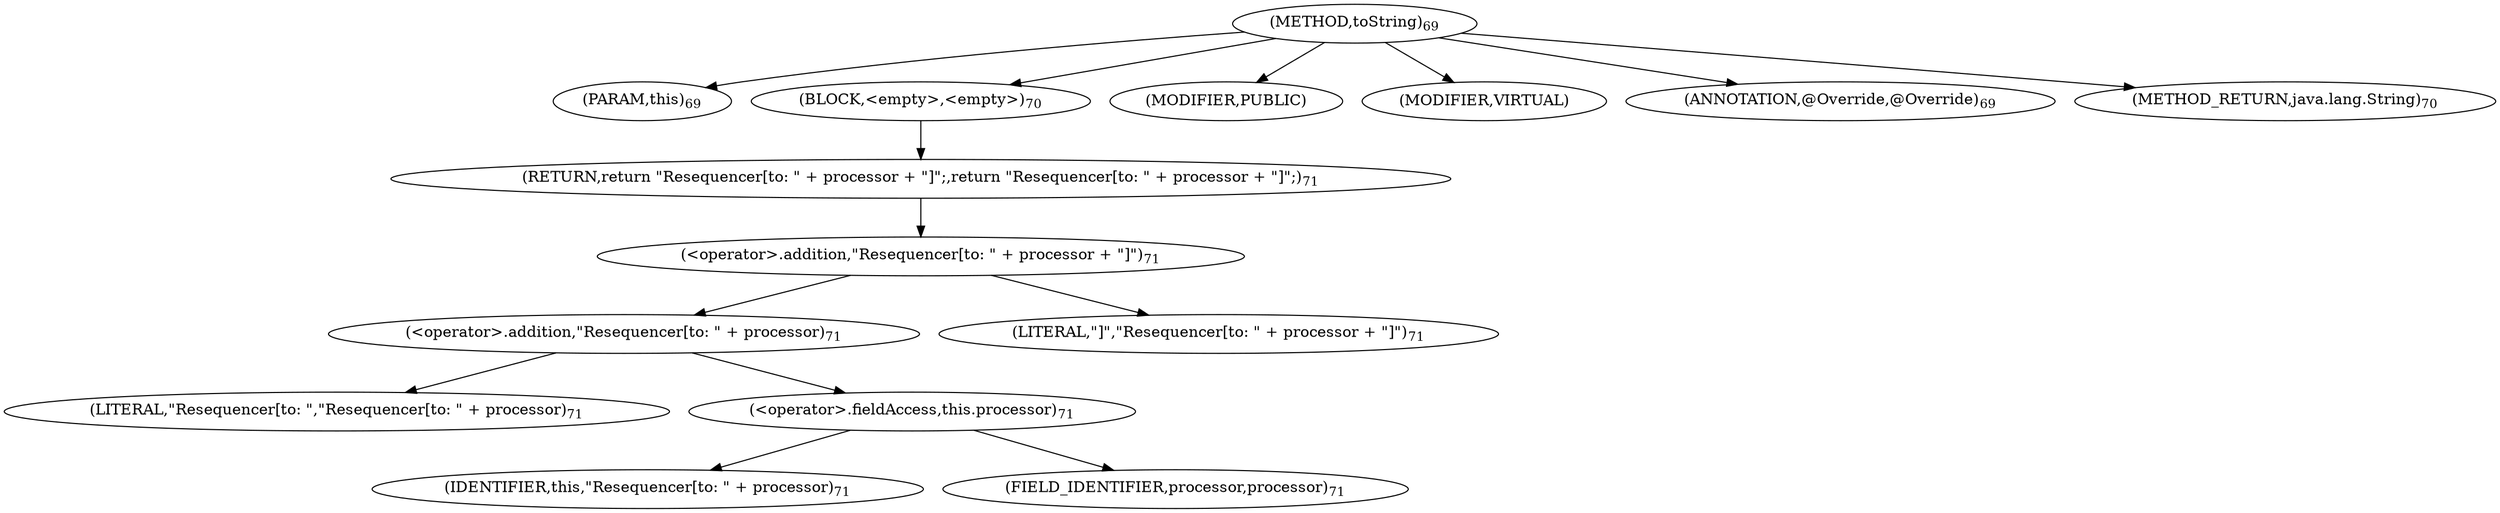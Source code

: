 digraph "toString" {  
"118" [label = <(METHOD,toString)<SUB>69</SUB>> ]
"119" [label = <(PARAM,this)<SUB>69</SUB>> ]
"120" [label = <(BLOCK,&lt;empty&gt;,&lt;empty&gt;)<SUB>70</SUB>> ]
"121" [label = <(RETURN,return &quot;Resequencer[to: &quot; + processor + &quot;]&quot;;,return &quot;Resequencer[to: &quot; + processor + &quot;]&quot;;)<SUB>71</SUB>> ]
"122" [label = <(&lt;operator&gt;.addition,&quot;Resequencer[to: &quot; + processor + &quot;]&quot;)<SUB>71</SUB>> ]
"123" [label = <(&lt;operator&gt;.addition,&quot;Resequencer[to: &quot; + processor)<SUB>71</SUB>> ]
"124" [label = <(LITERAL,&quot;Resequencer[to: &quot;,&quot;Resequencer[to: &quot; + processor)<SUB>71</SUB>> ]
"125" [label = <(&lt;operator&gt;.fieldAccess,this.processor)<SUB>71</SUB>> ]
"126" [label = <(IDENTIFIER,this,&quot;Resequencer[to: &quot; + processor)<SUB>71</SUB>> ]
"127" [label = <(FIELD_IDENTIFIER,processor,processor)<SUB>71</SUB>> ]
"128" [label = <(LITERAL,&quot;]&quot;,&quot;Resequencer[to: &quot; + processor + &quot;]&quot;)<SUB>71</SUB>> ]
"129" [label = <(MODIFIER,PUBLIC)> ]
"130" [label = <(MODIFIER,VIRTUAL)> ]
"131" [label = <(ANNOTATION,@Override,@Override)<SUB>69</SUB>> ]
"132" [label = <(METHOD_RETURN,java.lang.String)<SUB>70</SUB>> ]
  "118" -> "119" 
  "118" -> "120" 
  "118" -> "129" 
  "118" -> "130" 
  "118" -> "131" 
  "118" -> "132" 
  "120" -> "121" 
  "121" -> "122" 
  "122" -> "123" 
  "122" -> "128" 
  "123" -> "124" 
  "123" -> "125" 
  "125" -> "126" 
  "125" -> "127" 
}
